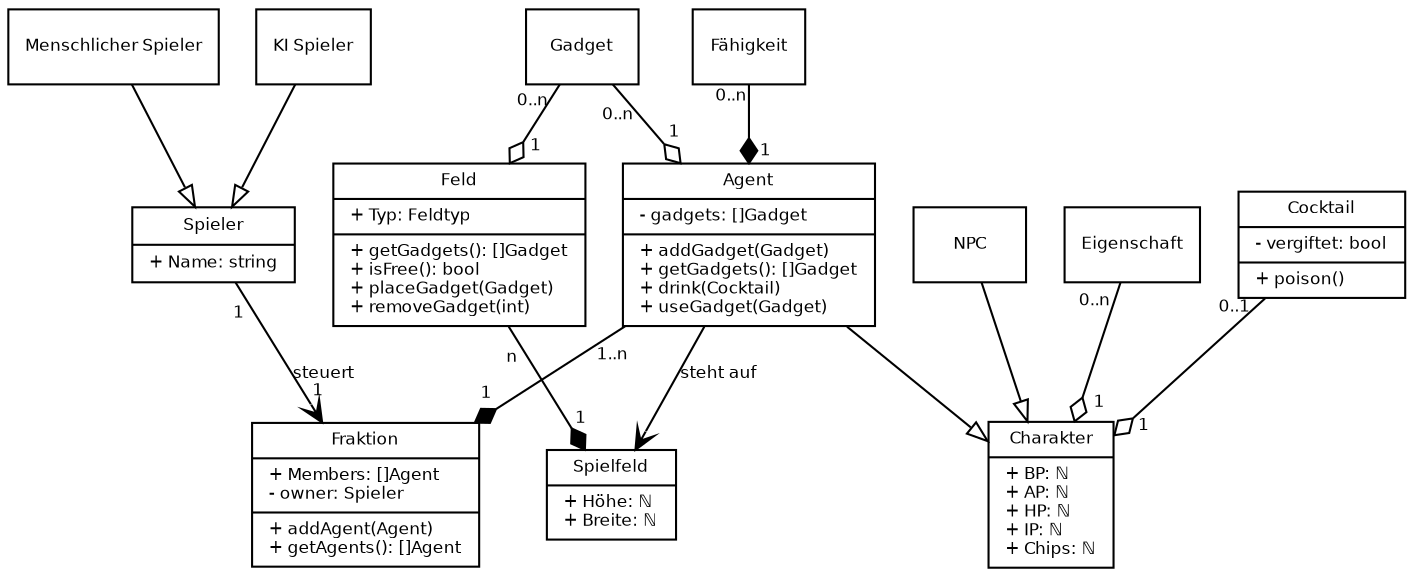 digraph G {
    // General Layout
    fontname = "Bitstream Vera Sans"
    fontsize = 8

    node [
        fontname = "Bitstream Vera Sans"
        fontsize = 8
        shape = "record"
    ]

    edge [
        fontname = "Bitstream Vera Sans"
        fontsize = 8
        arrowhead = "onormal"
        labeldistance = 1.5
    ]

    // Classes
    Spieler [
        label = "{Spieler|+ Name: string\l}"
    ]
    KISpieler [
        label = "{KI Spieler}"
    ]
    MenschlicherSpieler [
        label = "{Menschlicher Spieler}"
    ]
    Spielfeld [
        label = "{Spielfeld|+ Höhe: ℕ\l+ Breite: ℕ\l}"
    ]
    Feld [
        label = "{Feld|+ Typ: Feldtyp\l|+ getGadgets(): []Gadget\l+ isFree(): bool\l+ placeGadget(Gadget)\l+ removeGadget(int)\l}"
    ]
    Charakter [
        label = "{Charakter|+ BP: ℕ\l+ AP: ℕ\l+ HP: ℕ\l+ IP: ℕ\l+ Chips: ℕ\l}"
    ]
    Agent [
        label = "{Agent|- gadgets: []Gadget\l|+ addGadget(Gadget)\l+ getGadgets(): []Gadget\l+ drink(Cocktail)\l+ useGadget(Gadget)\l}"
    ]

    NPC
    Gadget
    Fähigkeit
    Fraktion [
        label = "{Fraktion|+ Members: []Agent\l- owner: Spieler\l|+ addAgent(Agent)\l+ getAgents(): []Agent\l}"
    ]

    Eigenschaft
    Cocktail [
        label = "{Cocktail|- vergiftet: bool\l|+ poison()\l}"
    ]

    // Inheritance
    Agent -> Charakter
    NPC -> Charakter
    KISpieler -> Spieler
    MenschlicherSpieler -> Spieler

    // Aggregations
    edge [
        arrowhead = "odiamond"
    ]
    Gadget -> Agent [
        taillabel = "0..n"
        headlabel = "1"
	labeldistance=1.5
	labelangle=-30
    ]
    Gadget -> Feld [
        taillabel = "0..n"
        headlabel = "1"
    ]
    Eigenschaft -> Charakter [
        taillabel = "0..n"
        headlabel = "1"
	labelangle=-35
    ]
    Cocktail -> Charakter [
        taillabel = "0..1"
        headlabel = "1"
    ]

    // Compositions
    edge [
        arrowhead = "diamond"
    ]
    Feld -> Spielfeld [
        headlabel = "1"
        taillabel = "n"
    ]
    Agent -> Fraktion [
        taillabel = "1..n"
        headlabel = "1"
	labelangle=35
    ]
    Fähigkeit -> Agent [
        taillabel = "0..n"
        headlabel = "1"
	labeldistance=1
	labelangle=-55
    ]

    // Normal Arrows
    edge [
        arrowhead = "vee"
    ]
    Agent -> Spielfeld [
        label = "steht auf"
    ]

    Spieler -> Fraktion [
        label = "steuert"
        taillabel = "1"
        headlabel = "1"
    ]
}
